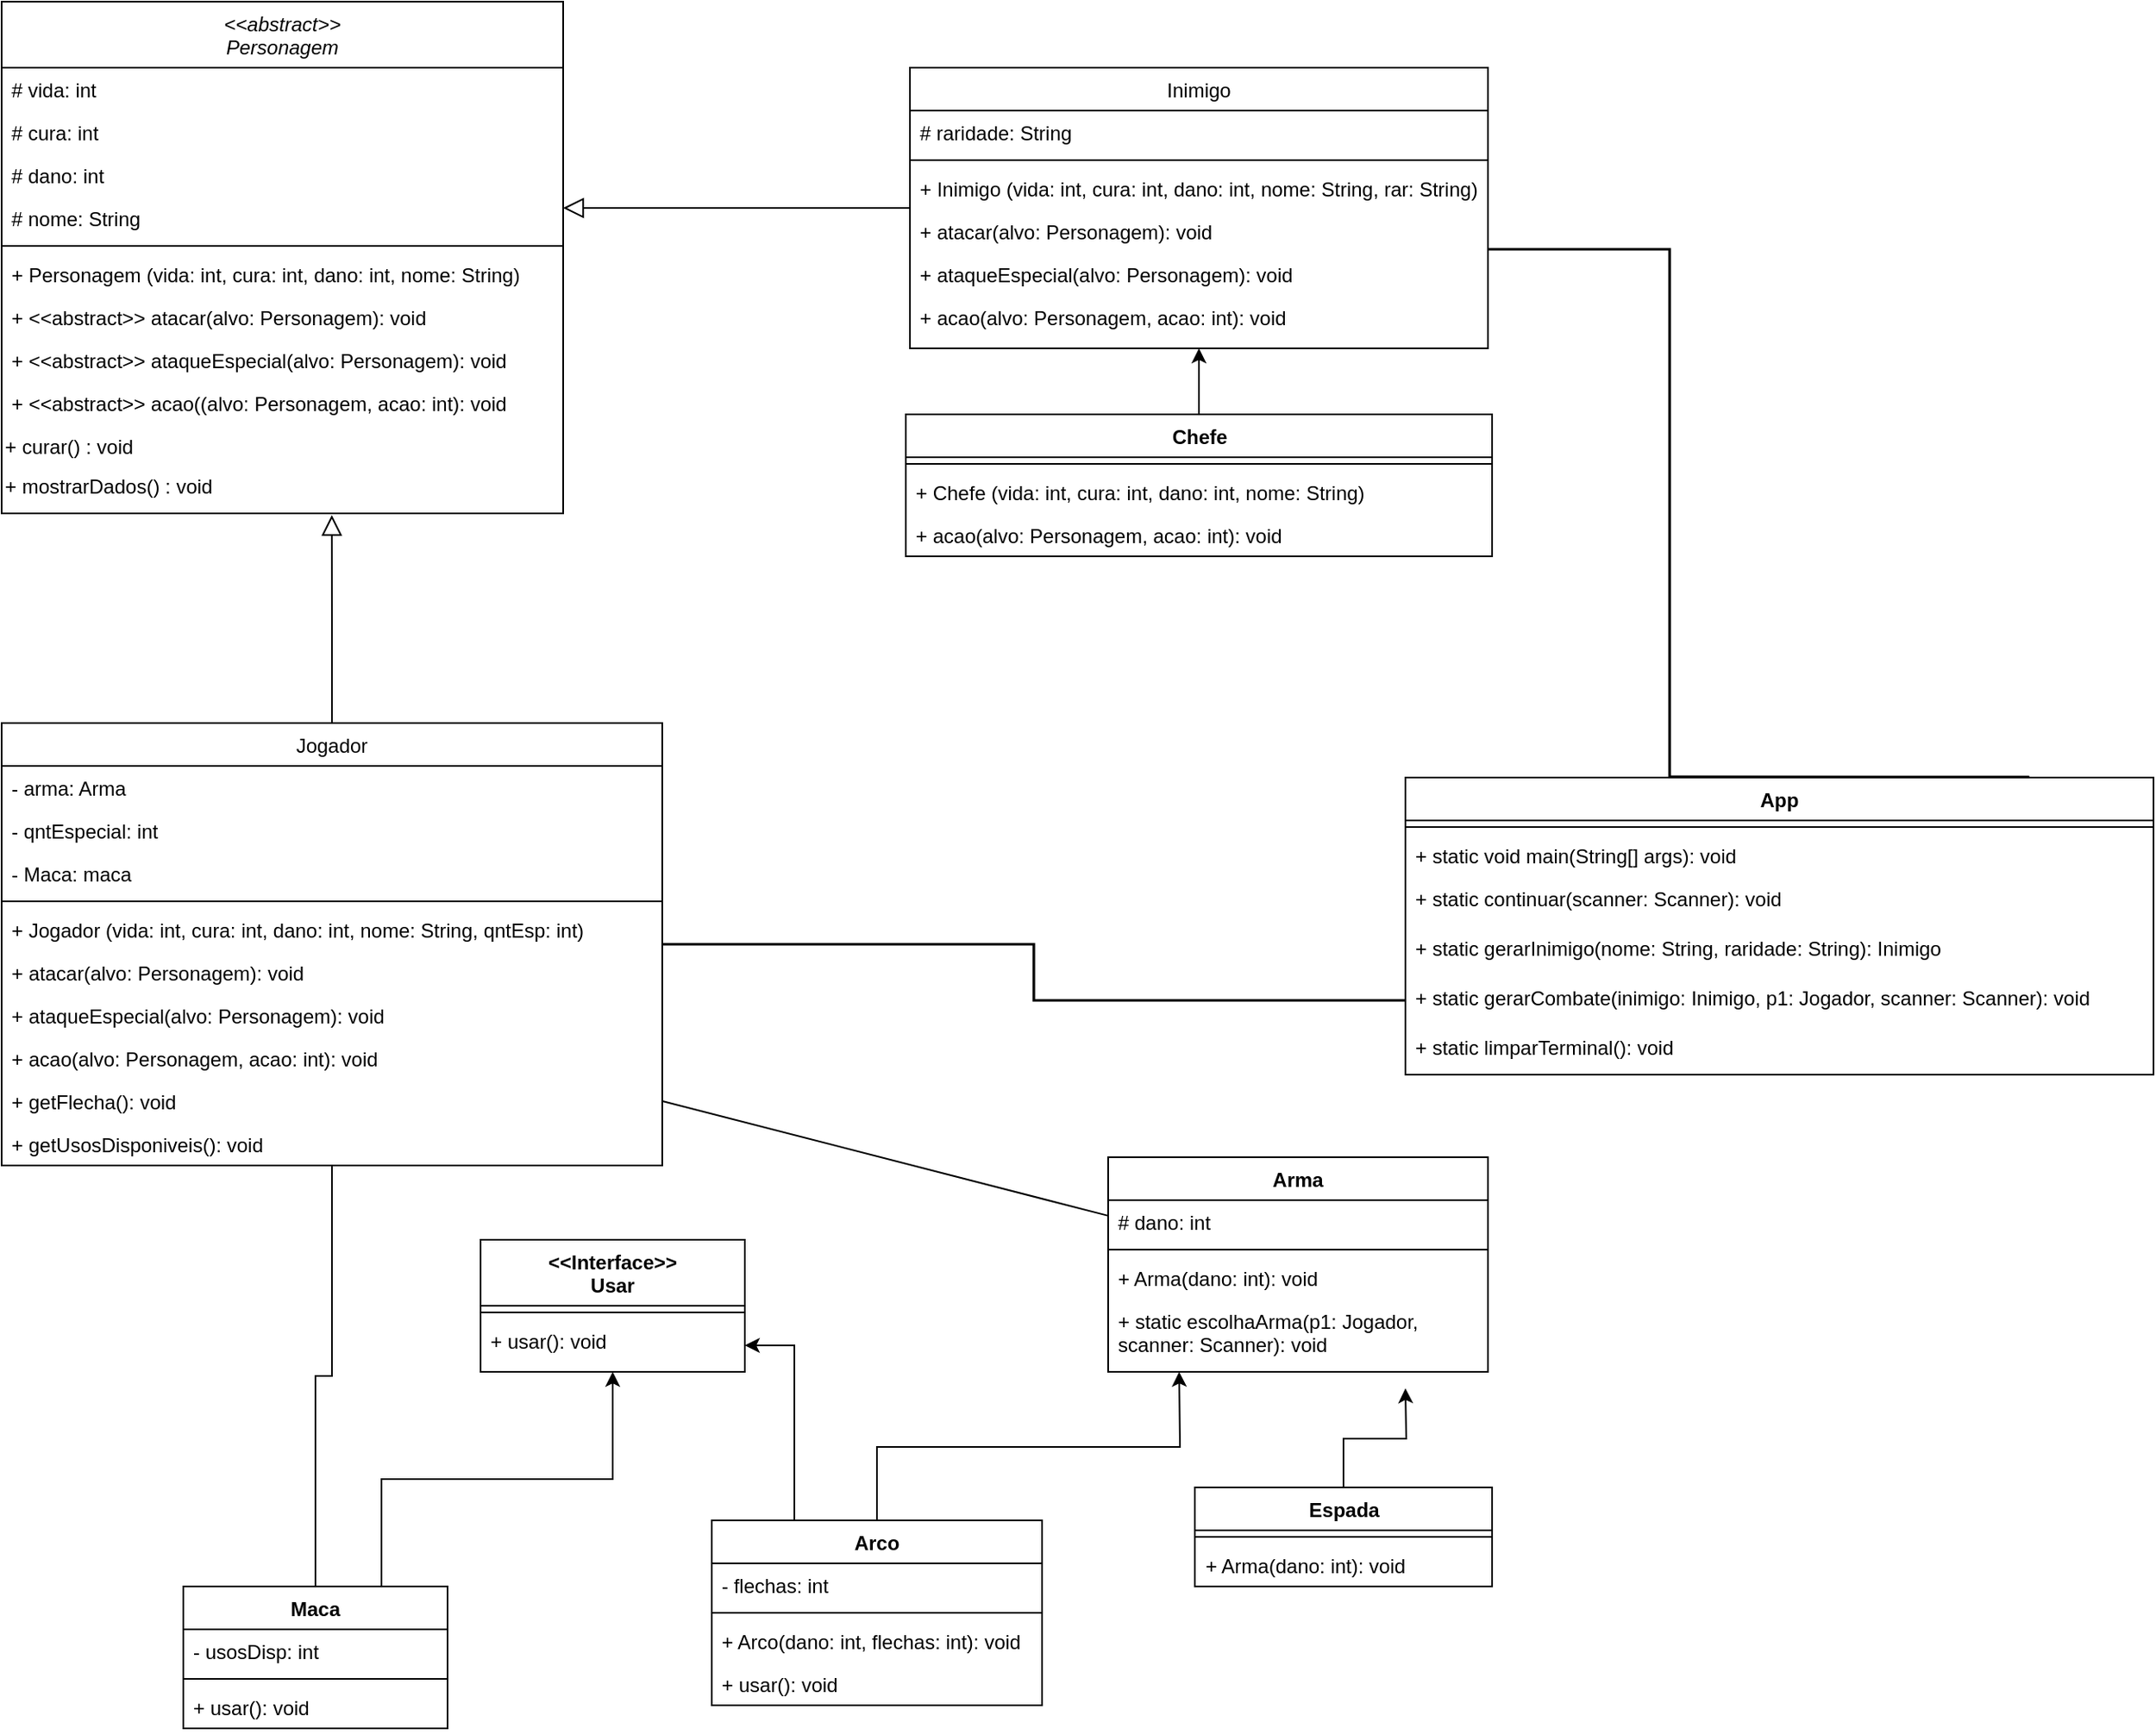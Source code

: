 <mxfile version="24.0.2" type="github">
  <diagram id="C5RBs43oDa-KdzZeNtuy" name="Page-1">
    <mxGraphModel dx="948" dy="558" grid="1" gridSize="10" guides="1" tooltips="1" connect="1" arrows="1" fold="1" page="1" pageScale="1" pageWidth="827" pageHeight="1169" math="0" shadow="0">
      <root>
        <mxCell id="WIyWlLk6GJQsqaUBKTNV-0" />
        <mxCell id="WIyWlLk6GJQsqaUBKTNV-1" parent="WIyWlLk6GJQsqaUBKTNV-0" />
        <mxCell id="zkfFHV4jXpPFQw0GAbJ--0" value="&lt;&lt;abstract&gt;&gt;&#xa;Personagem&#xa;&#xa;" style="swimlane;fontStyle=2;align=center;verticalAlign=top;childLayout=stackLayout;horizontal=1;startSize=40;horizontalStack=0;resizeParent=1;resizeLast=0;collapsible=1;marginBottom=0;rounded=0;shadow=0;strokeWidth=1;" parent="WIyWlLk6GJQsqaUBKTNV-1" vertex="1">
          <mxGeometry x="10" y="10" width="340" height="310" as="geometry">
            <mxRectangle x="230" y="140" width="160" height="26" as="alternateBounds" />
          </mxGeometry>
        </mxCell>
        <mxCell id="zkfFHV4jXpPFQw0GAbJ--2" value="# vida: int" style="text;align=left;verticalAlign=top;spacingLeft=4;spacingRight=4;overflow=hidden;rotatable=0;points=[[0,0.5],[1,0.5]];portConstraint=eastwest;rounded=0;shadow=0;html=0;" parent="zkfFHV4jXpPFQw0GAbJ--0" vertex="1">
          <mxGeometry y="40" width="340" height="26" as="geometry" />
        </mxCell>
        <mxCell id="zkfFHV4jXpPFQw0GAbJ--3" value="# cura: int" style="text;align=left;verticalAlign=top;spacingLeft=4;spacingRight=4;overflow=hidden;rotatable=0;points=[[0,0.5],[1,0.5]];portConstraint=eastwest;rounded=0;shadow=0;html=0;" parent="zkfFHV4jXpPFQw0GAbJ--0" vertex="1">
          <mxGeometry y="66" width="340" height="26" as="geometry" />
        </mxCell>
        <mxCell id="zkfFHV4jXpPFQw0GAbJ--1" value="# dano: int" style="text;align=left;verticalAlign=top;spacingLeft=4;spacingRight=4;overflow=hidden;rotatable=0;points=[[0,0.5],[1,0.5]];portConstraint=eastwest;" parent="zkfFHV4jXpPFQw0GAbJ--0" vertex="1">
          <mxGeometry y="92" width="340" height="26" as="geometry" />
        </mxCell>
        <mxCell id="MPYoZgw_kDqK8S3saHqA-0" value="# nome: String" style="text;align=left;verticalAlign=top;spacingLeft=4;spacingRight=4;overflow=hidden;rotatable=0;points=[[0,0.5],[1,0.5]];portConstraint=eastwest;" parent="zkfFHV4jXpPFQw0GAbJ--0" vertex="1">
          <mxGeometry y="118" width="340" height="26" as="geometry" />
        </mxCell>
        <mxCell id="zkfFHV4jXpPFQw0GAbJ--4" value="" style="line;html=1;strokeWidth=1;align=left;verticalAlign=middle;spacingTop=-1;spacingLeft=3;spacingRight=3;rotatable=0;labelPosition=right;points=[];portConstraint=eastwest;" parent="zkfFHV4jXpPFQw0GAbJ--0" vertex="1">
          <mxGeometry y="144" width="340" height="8" as="geometry" />
        </mxCell>
        <mxCell id="MPYoZgw_kDqK8S3saHqA-1" value="+ Personagem (vida: int, cura: int, dano: int, nome: String)" style="text;align=left;verticalAlign=top;spacingLeft=4;spacingRight=4;overflow=hidden;rotatable=0;points=[[0,0.5],[1,0.5]];portConstraint=eastwest;" parent="zkfFHV4jXpPFQw0GAbJ--0" vertex="1">
          <mxGeometry y="152" width="340" height="26" as="geometry" />
        </mxCell>
        <mxCell id="zkfFHV4jXpPFQw0GAbJ--5" value="+ &lt;&lt;abstract&gt;&gt; atacar(alvo: Personagem): void" style="text;align=left;verticalAlign=top;spacingLeft=4;spacingRight=4;overflow=hidden;rotatable=0;points=[[0,0.5],[1,0.5]];portConstraint=eastwest;" parent="zkfFHV4jXpPFQw0GAbJ--0" vertex="1">
          <mxGeometry y="178" width="340" height="26" as="geometry" />
        </mxCell>
        <mxCell id="MPYoZgw_kDqK8S3saHqA-5" value="+ &lt;&lt;abstract&gt;&gt; ataqueEspecial(alvo: Personagem): void" style="text;align=left;verticalAlign=top;spacingLeft=4;spacingRight=4;overflow=hidden;rotatable=0;points=[[0,0.5],[1,0.5]];portConstraint=eastwest;" parent="zkfFHV4jXpPFQw0GAbJ--0" vertex="1">
          <mxGeometry y="204" width="340" height="26" as="geometry" />
        </mxCell>
        <mxCell id="MPYoZgw_kDqK8S3saHqA-6" value="+ &lt;&lt;abstract&gt;&gt; acao((alvo: Personagem, acao: int): void" style="text;align=left;verticalAlign=top;spacingLeft=4;spacingRight=4;overflow=hidden;rotatable=0;points=[[0,0.5],[1,0.5]];portConstraint=eastwest;" parent="zkfFHV4jXpPFQw0GAbJ--0" vertex="1">
          <mxGeometry y="230" width="340" height="26" as="geometry" />
        </mxCell>
        <mxCell id="MPYoZgw_kDqK8S3saHqA-7" value="+ curar() : void" style="text;whiteSpace=wrap;html=1;" parent="zkfFHV4jXpPFQw0GAbJ--0" vertex="1">
          <mxGeometry y="256" width="340" height="24" as="geometry" />
        </mxCell>
        <mxCell id="MPYoZgw_kDqK8S3saHqA-8" value="+ mostrarDados() : void" style="text;whiteSpace=wrap;html=1;" parent="zkfFHV4jXpPFQw0GAbJ--0" vertex="1">
          <mxGeometry y="280" width="340" height="30" as="geometry" />
        </mxCell>
        <mxCell id="HC_w4vhAa8WATCN-zdoJ-9" style="edgeStyle=orthogonalEdgeStyle;rounded=0;orthogonalLoop=1;jettySize=auto;html=1;entryX=0;entryY=0.5;entryDx=0;entryDy=0;shape=link;width=0.588;" parent="WIyWlLk6GJQsqaUBKTNV-1" source="zkfFHV4jXpPFQw0GAbJ--6" target="HC_w4vhAa8WATCN-zdoJ-5" edge="1">
          <mxGeometry relative="1" as="geometry" />
        </mxCell>
        <mxCell id="zkfFHV4jXpPFQw0GAbJ--6" value="Jogador" style="swimlane;fontStyle=0;align=center;verticalAlign=top;childLayout=stackLayout;horizontal=1;startSize=26;horizontalStack=0;resizeParent=1;resizeLast=0;collapsible=1;marginBottom=0;rounded=0;shadow=0;strokeWidth=1;" parent="WIyWlLk6GJQsqaUBKTNV-1" vertex="1">
          <mxGeometry x="10" y="447" width="400" height="268" as="geometry">
            <mxRectangle x="130" y="380" width="160" height="26" as="alternateBounds" />
          </mxGeometry>
        </mxCell>
        <mxCell id="zkfFHV4jXpPFQw0GAbJ--8" value="- arma: Arma" style="text;align=left;verticalAlign=top;spacingLeft=4;spacingRight=4;overflow=hidden;rotatable=0;points=[[0,0.5],[1,0.5]];portConstraint=eastwest;rounded=0;shadow=0;html=0;" parent="zkfFHV4jXpPFQw0GAbJ--6" vertex="1">
          <mxGeometry y="26" width="400" height="26" as="geometry" />
        </mxCell>
        <mxCell id="zkfFHV4jXpPFQw0GAbJ--7" value="- qntEspecial: int&#xa;" style="text;align=left;verticalAlign=top;spacingLeft=4;spacingRight=4;overflow=hidden;rotatable=0;points=[[0,0.5],[1,0.5]];portConstraint=eastwest;" parent="zkfFHV4jXpPFQw0GAbJ--6" vertex="1">
          <mxGeometry y="52" width="400" height="26" as="geometry" />
        </mxCell>
        <mxCell id="MPYoZgw_kDqK8S3saHqA-9" value="- Maca: maca&#xa;" style="text;align=left;verticalAlign=top;spacingLeft=4;spacingRight=4;overflow=hidden;rotatable=0;points=[[0,0.5],[1,0.5]];portConstraint=eastwest;" parent="zkfFHV4jXpPFQw0GAbJ--6" vertex="1">
          <mxGeometry y="78" width="400" height="26" as="geometry" />
        </mxCell>
        <mxCell id="zkfFHV4jXpPFQw0GAbJ--9" value="" style="line;html=1;strokeWidth=1;align=left;verticalAlign=middle;spacingTop=-1;spacingLeft=3;spacingRight=3;rotatable=0;labelPosition=right;points=[];portConstraint=eastwest;" parent="zkfFHV4jXpPFQw0GAbJ--6" vertex="1">
          <mxGeometry y="104" width="400" height="8" as="geometry" />
        </mxCell>
        <mxCell id="MPYoZgw_kDqK8S3saHqA-10" value="+ Jogador (vida: int, cura: int, dano: int, nome: String, qntEsp: int)" style="text;align=left;verticalAlign=top;spacingLeft=4;spacingRight=4;overflow=hidden;rotatable=0;points=[[0,0.5],[1,0.5]];portConstraint=eastwest;" parent="zkfFHV4jXpPFQw0GAbJ--6" vertex="1">
          <mxGeometry y="112" width="400" height="26" as="geometry" />
        </mxCell>
        <mxCell id="MPYoZgw_kDqK8S3saHqA-13" value="+ atacar(alvo: Personagem): void" style="text;align=left;verticalAlign=top;spacingLeft=4;spacingRight=4;overflow=hidden;rotatable=0;points=[[0,0.5],[1,0.5]];portConstraint=eastwest;" parent="zkfFHV4jXpPFQw0GAbJ--6" vertex="1">
          <mxGeometry y="138" width="400" height="26" as="geometry" />
        </mxCell>
        <mxCell id="MPYoZgw_kDqK8S3saHqA-11" value="+ ataqueEspecial(alvo: Personagem): void" style="text;align=left;verticalAlign=top;spacingLeft=4;spacingRight=4;overflow=hidden;rotatable=0;points=[[0,0.5],[1,0.5]];portConstraint=eastwest;" parent="zkfFHV4jXpPFQw0GAbJ--6" vertex="1">
          <mxGeometry y="164" width="400" height="26" as="geometry" />
        </mxCell>
        <mxCell id="MPYoZgw_kDqK8S3saHqA-12" value="+ acao(alvo: Personagem, acao: int): void" style="text;align=left;verticalAlign=top;spacingLeft=4;spacingRight=4;overflow=hidden;rotatable=0;points=[[0,0.5],[1,0.5]];portConstraint=eastwest;" parent="zkfFHV4jXpPFQw0GAbJ--6" vertex="1">
          <mxGeometry y="190" width="400" height="26" as="geometry" />
        </mxCell>
        <mxCell id="MPYoZgw_kDqK8S3saHqA-14" value="+ getFlecha(): void" style="text;align=left;verticalAlign=top;spacingLeft=4;spacingRight=4;overflow=hidden;rotatable=0;points=[[0,0.5],[1,0.5]];portConstraint=eastwest;" parent="zkfFHV4jXpPFQw0GAbJ--6" vertex="1">
          <mxGeometry y="216" width="400" height="26" as="geometry" />
        </mxCell>
        <mxCell id="MPYoZgw_kDqK8S3saHqA-16" value="+ getUsosDisponiveis(): void" style="text;align=left;verticalAlign=top;spacingLeft=4;spacingRight=4;overflow=hidden;rotatable=0;points=[[0,0.5],[1,0.5]];portConstraint=eastwest;" parent="zkfFHV4jXpPFQw0GAbJ--6" vertex="1">
          <mxGeometry y="242" width="400" height="26" as="geometry" />
        </mxCell>
        <mxCell id="zkfFHV4jXpPFQw0GAbJ--12" value="" style="endArrow=block;endSize=10;endFill=0;shadow=0;strokeWidth=1;rounded=0;edgeStyle=elbowEdgeStyle;elbow=vertical;entryX=0.588;entryY=1.033;entryDx=0;entryDy=0;entryPerimeter=0;" parent="WIyWlLk6GJQsqaUBKTNV-1" source="zkfFHV4jXpPFQw0GAbJ--6" target="MPYoZgw_kDqK8S3saHqA-8" edge="1">
          <mxGeometry width="160" relative="1" as="geometry">
            <mxPoint x="200" y="203" as="sourcePoint" />
            <mxPoint x="200" y="203" as="targetPoint" />
          </mxGeometry>
        </mxCell>
        <mxCell id="HC_w4vhAa8WATCN-zdoJ-12" style="edgeStyle=orthogonalEdgeStyle;rounded=0;orthogonalLoop=1;jettySize=auto;html=1;shape=link;width=0.588;entryX=0.834;entryY=-0.002;entryDx=0;entryDy=0;entryPerimeter=0;" parent="WIyWlLk6GJQsqaUBKTNV-1" source="zkfFHV4jXpPFQw0GAbJ--13" target="HC_w4vhAa8WATCN-zdoJ-0" edge="1">
          <mxGeometry relative="1" as="geometry">
            <mxPoint x="1020" y="440" as="targetPoint" />
            <Array as="points">
              <mxPoint x="1020" y="160" />
            </Array>
          </mxGeometry>
        </mxCell>
        <mxCell id="zkfFHV4jXpPFQw0GAbJ--13" value="Inimigo" style="swimlane;fontStyle=0;align=center;verticalAlign=top;childLayout=stackLayout;horizontal=1;startSize=26;horizontalStack=0;resizeParent=1;resizeLast=0;collapsible=1;marginBottom=0;rounded=0;shadow=0;strokeWidth=1;" parent="WIyWlLk6GJQsqaUBKTNV-1" vertex="1">
          <mxGeometry x="560" y="50" width="350" height="170" as="geometry">
            <mxRectangle x="340" y="380" width="170" height="26" as="alternateBounds" />
          </mxGeometry>
        </mxCell>
        <mxCell id="ohsEawrJHKI0qfwyRwwG-1" value="# raridade: String" style="text;align=left;verticalAlign=top;spacingLeft=4;spacingRight=4;overflow=hidden;rotatable=0;points=[[0,0.5],[1,0.5]];portConstraint=eastwest;" parent="zkfFHV4jXpPFQw0GAbJ--13" vertex="1">
          <mxGeometry y="26" width="350" height="26" as="geometry" />
        </mxCell>
        <mxCell id="zkfFHV4jXpPFQw0GAbJ--15" value="" style="line;html=1;strokeWidth=1;align=left;verticalAlign=middle;spacingTop=-1;spacingLeft=3;spacingRight=3;rotatable=0;labelPosition=right;points=[];portConstraint=eastwest;" parent="zkfFHV4jXpPFQw0GAbJ--13" vertex="1">
          <mxGeometry y="52" width="350" height="8" as="geometry" />
        </mxCell>
        <mxCell id="MPYoZgw_kDqK8S3saHqA-39" value="+ Inimigo (vida: int, cura: int, dano: int, nome: String, rar: String)" style="text;align=left;verticalAlign=top;spacingLeft=4;spacingRight=4;overflow=hidden;rotatable=0;points=[[0,0.5],[1,0.5]];portConstraint=eastwest;" parent="zkfFHV4jXpPFQw0GAbJ--13" vertex="1">
          <mxGeometry y="60" width="350" height="26" as="geometry" />
        </mxCell>
        <mxCell id="MPYoZgw_kDqK8S3saHqA-36" value="+ atacar(alvo: Personagem): void" style="text;align=left;verticalAlign=top;spacingLeft=4;spacingRight=4;overflow=hidden;rotatable=0;points=[[0,0.5],[1,0.5]];portConstraint=eastwest;" parent="zkfFHV4jXpPFQw0GAbJ--13" vertex="1">
          <mxGeometry y="86" width="350" height="26" as="geometry" />
        </mxCell>
        <mxCell id="MPYoZgw_kDqK8S3saHqA-37" value="+ ataqueEspecial(alvo: Personagem): void" style="text;align=left;verticalAlign=top;spacingLeft=4;spacingRight=4;overflow=hidden;rotatable=0;points=[[0,0.5],[1,0.5]];portConstraint=eastwest;" parent="zkfFHV4jXpPFQw0GAbJ--13" vertex="1">
          <mxGeometry y="112" width="350" height="26" as="geometry" />
        </mxCell>
        <mxCell id="MPYoZgw_kDqK8S3saHqA-38" value="+ acao(alvo: Personagem, acao: int): void" style="text;align=left;verticalAlign=top;spacingLeft=4;spacingRight=4;overflow=hidden;rotatable=0;points=[[0,0.5],[1,0.5]];portConstraint=eastwest;" parent="zkfFHV4jXpPFQw0GAbJ--13" vertex="1">
          <mxGeometry y="138" width="350" height="26" as="geometry" />
        </mxCell>
        <mxCell id="zkfFHV4jXpPFQw0GAbJ--16" value="" style="endArrow=block;endSize=10;endFill=0;shadow=0;strokeWidth=1;rounded=0;edgeStyle=elbowEdgeStyle;elbow=vertical;" parent="WIyWlLk6GJQsqaUBKTNV-1" source="zkfFHV4jXpPFQw0GAbJ--13" target="zkfFHV4jXpPFQw0GAbJ--0" edge="1">
          <mxGeometry width="160" relative="1" as="geometry">
            <mxPoint x="210" y="373" as="sourcePoint" />
            <mxPoint x="310" y="271" as="targetPoint" />
          </mxGeometry>
        </mxCell>
        <mxCell id="MPYoZgw_kDqK8S3saHqA-21" style="rounded=0;orthogonalLoop=1;jettySize=auto;html=1;entryX=1;entryY=0.5;entryDx=0;entryDy=0;strokeColor=default;curved=0;shape=link;width=0;" parent="WIyWlLk6GJQsqaUBKTNV-1" source="MPYoZgw_kDqK8S3saHqA-17" target="MPYoZgw_kDqK8S3saHqA-14" edge="1">
          <mxGeometry relative="1" as="geometry">
            <Array as="points" />
          </mxGeometry>
        </mxCell>
        <mxCell id="MPYoZgw_kDqK8S3saHqA-17" value="Arma" style="swimlane;fontStyle=1;align=center;verticalAlign=top;childLayout=stackLayout;horizontal=1;startSize=26;horizontalStack=0;resizeParent=1;resizeParentMax=0;resizeLast=0;collapsible=1;marginBottom=0;whiteSpace=wrap;html=1;" parent="WIyWlLk6GJQsqaUBKTNV-1" vertex="1">
          <mxGeometry x="680" y="710" width="230" height="130" as="geometry" />
        </mxCell>
        <mxCell id="MPYoZgw_kDqK8S3saHqA-18" value="# dano: int" style="text;strokeColor=none;fillColor=none;align=left;verticalAlign=top;spacingLeft=4;spacingRight=4;overflow=hidden;rotatable=0;points=[[0,0.5],[1,0.5]];portConstraint=eastwest;whiteSpace=wrap;html=1;" parent="MPYoZgw_kDqK8S3saHqA-17" vertex="1">
          <mxGeometry y="26" width="230" height="26" as="geometry" />
        </mxCell>
        <mxCell id="MPYoZgw_kDqK8S3saHqA-19" value="" style="line;strokeWidth=1;fillColor=none;align=left;verticalAlign=middle;spacingTop=-1;spacingLeft=3;spacingRight=3;rotatable=0;labelPosition=right;points=[];portConstraint=eastwest;strokeColor=inherit;" parent="MPYoZgw_kDqK8S3saHqA-17" vertex="1">
          <mxGeometry y="52" width="230" height="8" as="geometry" />
        </mxCell>
        <mxCell id="MPYoZgw_kDqK8S3saHqA-20" value="+ Arma(dano: int): void" style="text;strokeColor=none;fillColor=none;align=left;verticalAlign=top;spacingLeft=4;spacingRight=4;overflow=hidden;rotatable=0;points=[[0,0.5],[1,0.5]];portConstraint=eastwest;whiteSpace=wrap;html=1;" parent="MPYoZgw_kDqK8S3saHqA-17" vertex="1">
          <mxGeometry y="60" width="230" height="26" as="geometry" />
        </mxCell>
        <mxCell id="HC_w4vhAa8WATCN-zdoJ-8" value="+&amp;nbsp;static escolhaArma(p1: Jogador, scanner: Scanner): void" style="text;strokeColor=none;fillColor=none;align=left;verticalAlign=top;spacingLeft=4;spacingRight=4;overflow=hidden;rotatable=0;points=[[0,0.5],[1,0.5]];portConstraint=eastwest;whiteSpace=wrap;html=1;" parent="MPYoZgw_kDqK8S3saHqA-17" vertex="1">
          <mxGeometry y="86" width="230" height="44" as="geometry" />
        </mxCell>
        <mxCell id="MPYoZgw_kDqK8S3saHqA-29" style="edgeStyle=orthogonalEdgeStyle;rounded=0;orthogonalLoop=1;jettySize=auto;html=1;exitX=0.5;exitY=0;exitDx=0;exitDy=0;" parent="WIyWlLk6GJQsqaUBKTNV-1" source="MPYoZgw_kDqK8S3saHqA-23" edge="1">
          <mxGeometry relative="1" as="geometry">
            <mxPoint x="723" y="840" as="targetPoint" />
          </mxGeometry>
        </mxCell>
        <mxCell id="3CC3O0NG-yOUgylfWCDr-9" style="edgeStyle=orthogonalEdgeStyle;rounded=0;orthogonalLoop=1;jettySize=auto;html=1;exitX=0.25;exitY=0;exitDx=0;exitDy=0;entryX=1;entryY=0.5;entryDx=0;entryDy=0;" parent="WIyWlLk6GJQsqaUBKTNV-1" source="MPYoZgw_kDqK8S3saHqA-23" target="3CC3O0NG-yOUgylfWCDr-7" edge="1">
          <mxGeometry relative="1" as="geometry" />
        </mxCell>
        <mxCell id="MPYoZgw_kDqK8S3saHqA-23" value="Arco" style="swimlane;fontStyle=1;align=center;verticalAlign=top;childLayout=stackLayout;horizontal=1;startSize=26;horizontalStack=0;resizeParent=1;resizeParentMax=0;resizeLast=0;collapsible=1;marginBottom=0;whiteSpace=wrap;html=1;" parent="WIyWlLk6GJQsqaUBKTNV-1" vertex="1">
          <mxGeometry x="440" y="930" width="200" height="112" as="geometry" />
        </mxCell>
        <mxCell id="MPYoZgw_kDqK8S3saHqA-24" value="- flechas: int" style="text;strokeColor=none;fillColor=none;align=left;verticalAlign=top;spacingLeft=4;spacingRight=4;overflow=hidden;rotatable=0;points=[[0,0.5],[1,0.5]];portConstraint=eastwest;whiteSpace=wrap;html=1;" parent="MPYoZgw_kDqK8S3saHqA-23" vertex="1">
          <mxGeometry y="26" width="200" height="26" as="geometry" />
        </mxCell>
        <mxCell id="MPYoZgw_kDqK8S3saHqA-25" value="" style="line;strokeWidth=1;fillColor=none;align=left;verticalAlign=middle;spacingTop=-1;spacingLeft=3;spacingRight=3;rotatable=0;labelPosition=right;points=[];portConstraint=eastwest;strokeColor=inherit;" parent="MPYoZgw_kDqK8S3saHqA-23" vertex="1">
          <mxGeometry y="52" width="200" height="8" as="geometry" />
        </mxCell>
        <mxCell id="MPYoZgw_kDqK8S3saHqA-27" value="+ Arco(dano: int, flechas: int): void" style="text;strokeColor=none;fillColor=none;align=left;verticalAlign=top;spacingLeft=4;spacingRight=4;overflow=hidden;rotatable=0;points=[[0,0.5],[1,0.5]];portConstraint=eastwest;whiteSpace=wrap;html=1;" parent="MPYoZgw_kDqK8S3saHqA-23" vertex="1">
          <mxGeometry y="60" width="200" height="26" as="geometry" />
        </mxCell>
        <mxCell id="3CC3O0NG-yOUgylfWCDr-10" value="+ usar(): void" style="text;strokeColor=none;fillColor=none;align=left;verticalAlign=top;spacingLeft=4;spacingRight=4;overflow=hidden;rotatable=0;points=[[0,0.5],[1,0.5]];portConstraint=eastwest;whiteSpace=wrap;html=1;" parent="MPYoZgw_kDqK8S3saHqA-23" vertex="1">
          <mxGeometry y="86" width="200" height="26" as="geometry" />
        </mxCell>
        <mxCell id="MPYoZgw_kDqK8S3saHqA-34" style="edgeStyle=orthogonalEdgeStyle;rounded=0;orthogonalLoop=1;jettySize=auto;html=1;" parent="WIyWlLk6GJQsqaUBKTNV-1" source="MPYoZgw_kDqK8S3saHqA-30" edge="1">
          <mxGeometry relative="1" as="geometry">
            <mxPoint x="860" y="850" as="targetPoint" />
          </mxGeometry>
        </mxCell>
        <mxCell id="MPYoZgw_kDqK8S3saHqA-30" value="Espada" style="swimlane;fontStyle=1;align=center;verticalAlign=top;childLayout=stackLayout;horizontal=1;startSize=26;horizontalStack=0;resizeParent=1;resizeParentMax=0;resizeLast=0;collapsible=1;marginBottom=0;whiteSpace=wrap;html=1;" parent="WIyWlLk6GJQsqaUBKTNV-1" vertex="1">
          <mxGeometry x="732.5" y="910" width="180" height="60" as="geometry" />
        </mxCell>
        <mxCell id="MPYoZgw_kDqK8S3saHqA-32" value="" style="line;strokeWidth=1;fillColor=none;align=left;verticalAlign=middle;spacingTop=-1;spacingLeft=3;spacingRight=3;rotatable=0;labelPosition=right;points=[];portConstraint=eastwest;strokeColor=inherit;" parent="MPYoZgw_kDqK8S3saHqA-30" vertex="1">
          <mxGeometry y="26" width="180" height="8" as="geometry" />
        </mxCell>
        <mxCell id="MPYoZgw_kDqK8S3saHqA-33" value="+ Arma(dano: int): void" style="text;strokeColor=none;fillColor=none;align=left;verticalAlign=top;spacingLeft=4;spacingRight=4;overflow=hidden;rotatable=0;points=[[0,0.5],[1,0.5]];portConstraint=eastwest;whiteSpace=wrap;html=1;" parent="MPYoZgw_kDqK8S3saHqA-30" vertex="1">
          <mxGeometry y="34" width="180" height="26" as="geometry" />
        </mxCell>
        <mxCell id="MPYoZgw_kDqK8S3saHqA-45" style="edgeStyle=orthogonalEdgeStyle;rounded=0;orthogonalLoop=1;jettySize=auto;html=1;entryX=0.5;entryY=1;entryDx=0;entryDy=0;" parent="WIyWlLk6GJQsqaUBKTNV-1" source="MPYoZgw_kDqK8S3saHqA-40" target="zkfFHV4jXpPFQw0GAbJ--13" edge="1">
          <mxGeometry relative="1" as="geometry" />
        </mxCell>
        <mxCell id="MPYoZgw_kDqK8S3saHqA-40" value="Chefe" style="swimlane;fontStyle=1;align=center;verticalAlign=top;childLayout=stackLayout;horizontal=1;startSize=26;horizontalStack=0;resizeParent=1;resizeParentMax=0;resizeLast=0;collapsible=1;marginBottom=0;whiteSpace=wrap;html=1;" parent="WIyWlLk6GJQsqaUBKTNV-1" vertex="1">
          <mxGeometry x="557.5" y="260" width="355" height="86" as="geometry" />
        </mxCell>
        <mxCell id="MPYoZgw_kDqK8S3saHqA-42" value="" style="line;strokeWidth=1;fillColor=none;align=left;verticalAlign=middle;spacingTop=-1;spacingLeft=3;spacingRight=3;rotatable=0;labelPosition=right;points=[];portConstraint=eastwest;strokeColor=inherit;" parent="MPYoZgw_kDqK8S3saHqA-40" vertex="1">
          <mxGeometry y="26" width="355" height="8" as="geometry" />
        </mxCell>
        <mxCell id="ohsEawrJHKI0qfwyRwwG-2" value="+ Chefe (vida: int, cura: int, dano: int, nome: String)" style="text;align=left;verticalAlign=top;spacingLeft=4;spacingRight=4;overflow=hidden;rotatable=0;points=[[0,0.5],[1,0.5]];portConstraint=eastwest;" parent="MPYoZgw_kDqK8S3saHqA-40" vertex="1">
          <mxGeometry y="34" width="355" height="26" as="geometry" />
        </mxCell>
        <mxCell id="MPYoZgw_kDqK8S3saHqA-44" value="+ acao(alvo: Personagem, acao: int): void" style="text;align=left;verticalAlign=top;spacingLeft=4;spacingRight=4;overflow=hidden;rotatable=0;points=[[0,0.5],[1,0.5]];portConstraint=eastwest;" parent="MPYoZgw_kDqK8S3saHqA-40" vertex="1">
          <mxGeometry y="60" width="355" height="26" as="geometry" />
        </mxCell>
        <mxCell id="3CC3O0NG-yOUgylfWCDr-2" style="edgeStyle=orthogonalEdgeStyle;rounded=0;orthogonalLoop=1;jettySize=auto;html=1;entryX=0.5;entryY=1;entryDx=0;entryDy=0;shape=link;width=0;" parent="WIyWlLk6GJQsqaUBKTNV-1" source="MPYoZgw_kDqK8S3saHqA-51" target="zkfFHV4jXpPFQw0GAbJ--6" edge="1">
          <mxGeometry relative="1" as="geometry" />
        </mxCell>
        <mxCell id="3CC3O0NG-yOUgylfWCDr-8" style="edgeStyle=orthogonalEdgeStyle;rounded=0;orthogonalLoop=1;jettySize=auto;html=1;exitX=0.75;exitY=0;exitDx=0;exitDy=0;entryX=0.5;entryY=1;entryDx=0;entryDy=0;" parent="WIyWlLk6GJQsqaUBKTNV-1" source="MPYoZgw_kDqK8S3saHqA-51" target="3CC3O0NG-yOUgylfWCDr-4" edge="1">
          <mxGeometry relative="1" as="geometry" />
        </mxCell>
        <mxCell id="MPYoZgw_kDqK8S3saHqA-51" value="Maca" style="swimlane;fontStyle=1;align=center;verticalAlign=top;childLayout=stackLayout;horizontal=1;startSize=26;horizontalStack=0;resizeParent=1;resizeParentMax=0;resizeLast=0;collapsible=1;marginBottom=0;whiteSpace=wrap;html=1;" parent="WIyWlLk6GJQsqaUBKTNV-1" vertex="1">
          <mxGeometry x="120" y="970" width="160" height="86" as="geometry" />
        </mxCell>
        <mxCell id="MPYoZgw_kDqK8S3saHqA-62" value="- usosDisp: int" style="text;strokeColor=none;fillColor=none;align=left;verticalAlign=top;spacingLeft=4;spacingRight=4;overflow=hidden;rotatable=0;points=[[0,0.5],[1,0.5]];portConstraint=eastwest;whiteSpace=wrap;html=1;" parent="MPYoZgw_kDqK8S3saHqA-51" vertex="1">
          <mxGeometry y="26" width="160" height="26" as="geometry" />
        </mxCell>
        <mxCell id="MPYoZgw_kDqK8S3saHqA-52" value="" style="line;strokeWidth=1;fillColor=none;align=left;verticalAlign=middle;spacingTop=-1;spacingLeft=3;spacingRight=3;rotatable=0;labelPosition=right;points=[];portConstraint=eastwest;strokeColor=inherit;" parent="MPYoZgw_kDqK8S3saHqA-51" vertex="1">
          <mxGeometry y="52" width="160" height="8" as="geometry" />
        </mxCell>
        <mxCell id="MPYoZgw_kDqK8S3saHqA-53" value="+ usar(): void" style="text;strokeColor=none;fillColor=none;align=left;verticalAlign=top;spacingLeft=4;spacingRight=4;overflow=hidden;rotatable=0;points=[[0,0.5],[1,0.5]];portConstraint=eastwest;whiteSpace=wrap;html=1;" parent="MPYoZgw_kDqK8S3saHqA-51" vertex="1">
          <mxGeometry y="60" width="160" height="26" as="geometry" />
        </mxCell>
        <mxCell id="HC_w4vhAa8WATCN-zdoJ-0" value="App" style="swimlane;fontStyle=1;align=center;verticalAlign=top;childLayout=stackLayout;horizontal=1;startSize=26;horizontalStack=0;resizeParent=1;resizeParentMax=0;resizeLast=0;collapsible=1;marginBottom=0;whiteSpace=wrap;html=1;" parent="WIyWlLk6GJQsqaUBKTNV-1" vertex="1">
          <mxGeometry x="860" y="480" width="453" height="180" as="geometry" />
        </mxCell>
        <mxCell id="HC_w4vhAa8WATCN-zdoJ-2" value="" style="line;strokeWidth=1;fillColor=none;align=left;verticalAlign=middle;spacingTop=-1;spacingLeft=3;spacingRight=3;rotatable=0;labelPosition=right;points=[];portConstraint=eastwest;strokeColor=inherit;" parent="HC_w4vhAa8WATCN-zdoJ-0" vertex="1">
          <mxGeometry y="26" width="453" height="8" as="geometry" />
        </mxCell>
        <mxCell id="HC_w4vhAa8WATCN-zdoJ-3" value="+&amp;nbsp;static void main(String[] args): void" style="text;strokeColor=none;fillColor=none;align=left;verticalAlign=top;spacingLeft=4;spacingRight=4;overflow=hidden;rotatable=0;points=[[0,0.5],[1,0.5]];portConstraint=eastwest;whiteSpace=wrap;html=1;" parent="HC_w4vhAa8WATCN-zdoJ-0" vertex="1">
          <mxGeometry y="34" width="453" height="26" as="geometry" />
        </mxCell>
        <mxCell id="HC_w4vhAa8WATCN-zdoJ-4" value="+&amp;nbsp;static continuar(scanner: Scanner): void" style="text;strokeColor=none;fillColor=none;align=left;verticalAlign=top;spacingLeft=4;spacingRight=4;overflow=hidden;rotatable=0;points=[[0,0.5],[1,0.5]];portConstraint=eastwest;whiteSpace=wrap;html=1;" parent="HC_w4vhAa8WATCN-zdoJ-0" vertex="1">
          <mxGeometry y="60" width="453" height="30" as="geometry" />
        </mxCell>
        <mxCell id="HC_w4vhAa8WATCN-zdoJ-6" value="+&amp;nbsp;static gerarInimigo(nome: String, raridade: String): Inimigo" style="text;strokeColor=none;fillColor=none;align=left;verticalAlign=top;spacingLeft=4;spacingRight=4;overflow=hidden;rotatable=0;points=[[0,0.5],[1,0.5]];portConstraint=eastwest;whiteSpace=wrap;html=1;" parent="HC_w4vhAa8WATCN-zdoJ-0" vertex="1">
          <mxGeometry y="90" width="453" height="30" as="geometry" />
        </mxCell>
        <mxCell id="HC_w4vhAa8WATCN-zdoJ-5" value="+&amp;nbsp;static gerarCombate(inimigo: Inimigo, p1: Jogador, scanner: Scanner): void" style="text;strokeColor=none;fillColor=none;align=left;verticalAlign=top;spacingLeft=4;spacingRight=4;overflow=hidden;rotatable=0;points=[[0,0.5],[1,0.5]];portConstraint=eastwest;whiteSpace=wrap;html=1;" parent="HC_w4vhAa8WATCN-zdoJ-0" vertex="1">
          <mxGeometry y="120" width="453" height="30" as="geometry" />
        </mxCell>
        <mxCell id="HC_w4vhAa8WATCN-zdoJ-7" value="+&amp;nbsp;static limparTerminal(): void" style="text;strokeColor=none;fillColor=none;align=left;verticalAlign=top;spacingLeft=4;spacingRight=4;overflow=hidden;rotatable=0;points=[[0,0.5],[1,0.5]];portConstraint=eastwest;whiteSpace=wrap;html=1;" parent="HC_w4vhAa8WATCN-zdoJ-0" vertex="1">
          <mxGeometry y="150" width="453" height="30" as="geometry" />
        </mxCell>
        <mxCell id="3CC3O0NG-yOUgylfWCDr-4" value="&lt;div&gt;&amp;lt;&amp;lt;Interface&amp;gt;&amp;gt;&lt;br&gt;&lt;/div&gt;&lt;div&gt;Usar&lt;br&gt;&lt;/div&gt;" style="swimlane;fontStyle=1;align=center;verticalAlign=top;childLayout=stackLayout;horizontal=1;startSize=40;horizontalStack=0;resizeParent=1;resizeParentMax=0;resizeLast=0;collapsible=1;marginBottom=0;whiteSpace=wrap;html=1;" parent="WIyWlLk6GJQsqaUBKTNV-1" vertex="1">
          <mxGeometry x="300" y="760" width="160" height="80" as="geometry" />
        </mxCell>
        <mxCell id="3CC3O0NG-yOUgylfWCDr-6" value="" style="line;strokeWidth=1;fillColor=none;align=left;verticalAlign=middle;spacingTop=-1;spacingLeft=3;spacingRight=3;rotatable=0;labelPosition=right;points=[];portConstraint=eastwest;strokeColor=inherit;" parent="3CC3O0NG-yOUgylfWCDr-4" vertex="1">
          <mxGeometry y="40" width="160" height="8" as="geometry" />
        </mxCell>
        <mxCell id="3CC3O0NG-yOUgylfWCDr-7" value="+ usar(): void" style="text;strokeColor=none;fillColor=none;align=left;verticalAlign=top;spacingLeft=4;spacingRight=4;overflow=hidden;rotatable=0;points=[[0,0.5],[1,0.5]];portConstraint=eastwest;whiteSpace=wrap;html=1;" parent="3CC3O0NG-yOUgylfWCDr-4" vertex="1">
          <mxGeometry y="48" width="160" height="32" as="geometry" />
        </mxCell>
      </root>
    </mxGraphModel>
  </diagram>
</mxfile>
